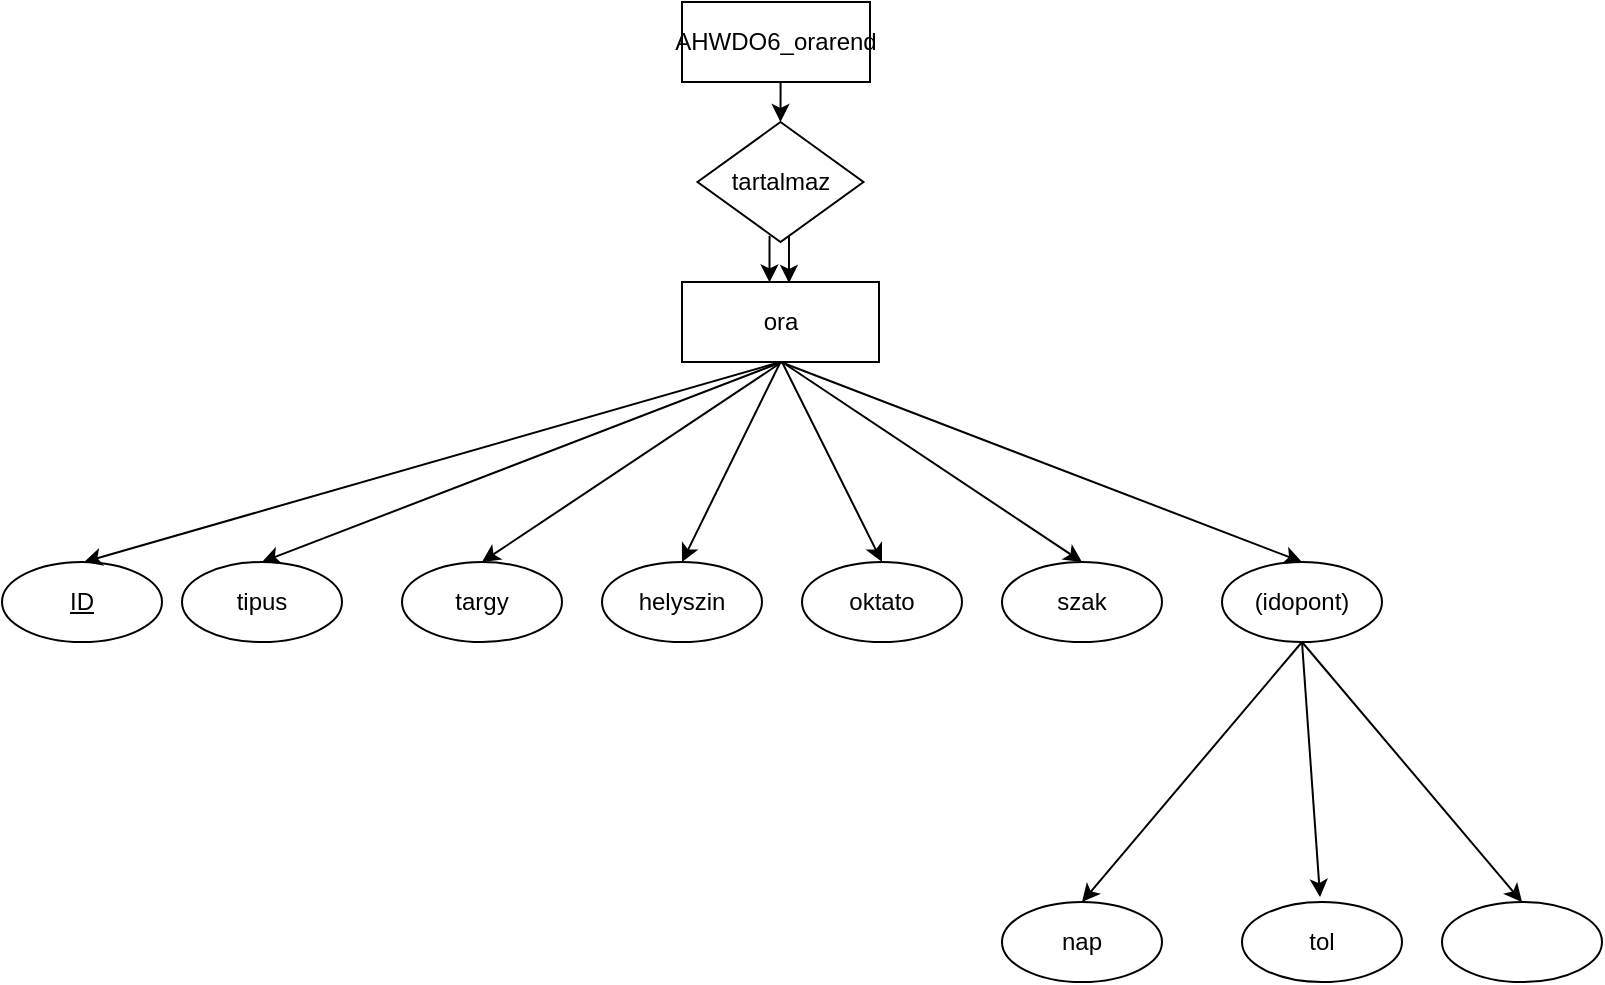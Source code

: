 <mxfile version="26.1.0">
  <diagram name="1 oldal" id="RwQwfzgpPS_8S1Amebba">
    <mxGraphModel dx="1033" dy="465" grid="1" gridSize="10" guides="1" tooltips="1" connect="1" arrows="1" fold="1" page="1" pageScale="1" pageWidth="827" pageHeight="1169" math="0" shadow="0">
      <root>
        <mxCell id="0" />
        <mxCell id="1" parent="0" />
        <mxCell id="Ajomx326fRMmlN7Pyihh-15" style="edgeStyle=orthogonalEdgeStyle;rounded=0;orthogonalLoop=1;jettySize=auto;html=1;exitX=0.5;exitY=1;exitDx=0;exitDy=0;entryX=0.5;entryY=0;entryDx=0;entryDy=0;" edge="1" parent="1" source="Ajomx326fRMmlN7Pyihh-1" target="Ajomx326fRMmlN7Pyihh-2">
          <mxGeometry relative="1" as="geometry" />
        </mxCell>
        <mxCell id="Ajomx326fRMmlN7Pyihh-1" value="AHWDO6_orarend" style="rounded=0;whiteSpace=wrap;html=1;" vertex="1" parent="1">
          <mxGeometry x="380" y="20" width="94" height="40" as="geometry" />
        </mxCell>
        <mxCell id="Ajomx326fRMmlN7Pyihh-16" style="edgeStyle=orthogonalEdgeStyle;rounded=0;orthogonalLoop=1;jettySize=auto;html=1;exitX=0.551;exitY=0.952;exitDx=0;exitDy=0;entryX=0.543;entryY=0.012;entryDx=0;entryDy=0;exitPerimeter=0;entryPerimeter=0;" edge="1" parent="1" source="Ajomx326fRMmlN7Pyihh-2" target="Ajomx326fRMmlN7Pyihh-3">
          <mxGeometry relative="1" as="geometry" />
        </mxCell>
        <mxCell id="Ajomx326fRMmlN7Pyihh-2" value="tartalmaz" style="rhombus;whiteSpace=wrap;html=1;" vertex="1" parent="1">
          <mxGeometry x="387.75" y="80" width="83" height="60" as="geometry" />
        </mxCell>
        <mxCell id="Ajomx326fRMmlN7Pyihh-3" value="ora" style="rounded=0;whiteSpace=wrap;html=1;" vertex="1" parent="1">
          <mxGeometry x="380" y="160" width="98.5" height="40" as="geometry" />
        </mxCell>
        <mxCell id="Ajomx326fRMmlN7Pyihh-4" value="&lt;u&gt;ID&lt;/u&gt;" style="ellipse;whiteSpace=wrap;html=1;" vertex="1" parent="1">
          <mxGeometry x="40" y="300" width="80" height="40" as="geometry" />
        </mxCell>
        <mxCell id="Ajomx326fRMmlN7Pyihh-5" value="tipus" style="ellipse;whiteSpace=wrap;html=1;" vertex="1" parent="1">
          <mxGeometry x="130" y="300" width="80" height="40" as="geometry" />
        </mxCell>
        <mxCell id="Ajomx326fRMmlN7Pyihh-6" value="targy" style="ellipse;whiteSpace=wrap;html=1;" vertex="1" parent="1">
          <mxGeometry x="240" y="300" width="80" height="40" as="geometry" />
        </mxCell>
        <mxCell id="Ajomx326fRMmlN7Pyihh-7" value="(idopont)" style="ellipse;whiteSpace=wrap;html=1;" vertex="1" parent="1">
          <mxGeometry x="650" y="300" width="80" height="40" as="geometry" />
        </mxCell>
        <mxCell id="Ajomx326fRMmlN7Pyihh-8" value="szak" style="ellipse;whiteSpace=wrap;html=1;" vertex="1" parent="1">
          <mxGeometry x="540" y="300" width="80" height="40" as="geometry" />
        </mxCell>
        <mxCell id="Ajomx326fRMmlN7Pyihh-9" value="oktato" style="ellipse;whiteSpace=wrap;html=1;" vertex="1" parent="1">
          <mxGeometry x="440" y="300" width="80" height="40" as="geometry" />
        </mxCell>
        <mxCell id="Ajomx326fRMmlN7Pyihh-10" value="helyszin" style="ellipse;whiteSpace=wrap;html=1;" vertex="1" parent="1">
          <mxGeometry x="340" y="300" width="80" height="40" as="geometry" />
        </mxCell>
        <mxCell id="Ajomx326fRMmlN7Pyihh-11" value="" style="ellipse;whiteSpace=wrap;html=1;" vertex="1" parent="1">
          <mxGeometry x="760" y="470" width="80" height="40" as="geometry" />
        </mxCell>
        <mxCell id="Ajomx326fRMmlN7Pyihh-12" value="tol" style="ellipse;whiteSpace=wrap;html=1;" vertex="1" parent="1">
          <mxGeometry x="660" y="470" width="80" height="40" as="geometry" />
        </mxCell>
        <mxCell id="Ajomx326fRMmlN7Pyihh-13" value="nap" style="ellipse;whiteSpace=wrap;html=1;" vertex="1" parent="1">
          <mxGeometry x="540" y="470" width="80" height="40" as="geometry" />
        </mxCell>
        <mxCell id="Ajomx326fRMmlN7Pyihh-18" value="" style="endArrow=classic;html=1;rounded=0;entryX=0.444;entryY=0.005;entryDx=0;entryDy=0;exitX=0.434;exitY=0.947;exitDx=0;exitDy=0;entryPerimeter=0;exitPerimeter=0;" edge="1" parent="1" source="Ajomx326fRMmlN7Pyihh-2" target="Ajomx326fRMmlN7Pyihh-3">
          <mxGeometry width="50" height="50" relative="1" as="geometry">
            <mxPoint x="424" y="140" as="sourcePoint" />
            <mxPoint x="474" y="80" as="targetPoint" />
          </mxGeometry>
        </mxCell>
        <mxCell id="Ajomx326fRMmlN7Pyihh-21" value="" style="endArrow=classic;html=1;rounded=0;entryX=0.5;entryY=0;entryDx=0;entryDy=0;exitX=0.5;exitY=1;exitDx=0;exitDy=0;" edge="1" parent="1" source="Ajomx326fRMmlN7Pyihh-3">
          <mxGeometry width="50" height="50" relative="1" as="geometry">
            <mxPoint x="421" y="220" as="sourcePoint" />
            <mxPoint x="81" y="300" as="targetPoint" />
          </mxGeometry>
        </mxCell>
        <mxCell id="Ajomx326fRMmlN7Pyihh-22" value="" style="endArrow=classic;html=1;rounded=0;entryX=0.5;entryY=0;entryDx=0;entryDy=0;" edge="1" parent="1" target="Ajomx326fRMmlN7Pyihh-5">
          <mxGeometry width="50" height="50" relative="1" as="geometry">
            <mxPoint x="430" y="200" as="sourcePoint" />
            <mxPoint x="430" y="240" as="targetPoint" />
          </mxGeometry>
        </mxCell>
        <mxCell id="Ajomx326fRMmlN7Pyihh-23" value="" style="endArrow=classic;html=1;rounded=0;entryX=0.5;entryY=0;entryDx=0;entryDy=0;" edge="1" parent="1" target="Ajomx326fRMmlN7Pyihh-6">
          <mxGeometry width="50" height="50" relative="1" as="geometry">
            <mxPoint x="430" y="200" as="sourcePoint" />
            <mxPoint x="430" y="220" as="targetPoint" />
          </mxGeometry>
        </mxCell>
        <mxCell id="Ajomx326fRMmlN7Pyihh-24" value="" style="endArrow=classic;html=1;rounded=0;entryX=0.5;entryY=0;entryDx=0;entryDy=0;exitX=0.5;exitY=1;exitDx=0;exitDy=0;" edge="1" parent="1" source="Ajomx326fRMmlN7Pyihh-3" target="Ajomx326fRMmlN7Pyihh-10">
          <mxGeometry width="50" height="50" relative="1" as="geometry">
            <mxPoint x="380" y="270" as="sourcePoint" />
            <mxPoint x="430" y="220" as="targetPoint" />
          </mxGeometry>
        </mxCell>
        <mxCell id="Ajomx326fRMmlN7Pyihh-25" value="" style="endArrow=classic;html=1;rounded=0;entryX=0.5;entryY=0;entryDx=0;entryDy=0;" edge="1" parent="1" target="Ajomx326fRMmlN7Pyihh-9">
          <mxGeometry width="50" height="50" relative="1" as="geometry">
            <mxPoint x="430" y="200" as="sourcePoint" />
            <mxPoint x="430" y="220" as="targetPoint" />
          </mxGeometry>
        </mxCell>
        <mxCell id="Ajomx326fRMmlN7Pyihh-26" value="" style="endArrow=classic;html=1;rounded=0;entryX=0.5;entryY=0;entryDx=0;entryDy=0;" edge="1" parent="1" target="Ajomx326fRMmlN7Pyihh-8">
          <mxGeometry width="50" height="50" relative="1" as="geometry">
            <mxPoint x="430" y="200" as="sourcePoint" />
            <mxPoint x="630" y="220" as="targetPoint" />
          </mxGeometry>
        </mxCell>
        <mxCell id="Ajomx326fRMmlN7Pyihh-27" value="" style="endArrow=classic;html=1;rounded=0;entryX=0.5;entryY=0;entryDx=0;entryDy=0;exitX=0.5;exitY=1;exitDx=0;exitDy=0;" edge="1" parent="1" source="Ajomx326fRMmlN7Pyihh-3" target="Ajomx326fRMmlN7Pyihh-7">
          <mxGeometry width="50" height="50" relative="1" as="geometry">
            <mxPoint x="580" y="270" as="sourcePoint" />
            <mxPoint x="630" y="220" as="targetPoint" />
          </mxGeometry>
        </mxCell>
        <mxCell id="Ajomx326fRMmlN7Pyihh-28" value="" style="endArrow=classic;html=1;rounded=0;entryX=0.5;entryY=0;entryDx=0;entryDy=0;exitX=0.5;exitY=1;exitDx=0;exitDy=0;" edge="1" parent="1" source="Ajomx326fRMmlN7Pyihh-7" target="Ajomx326fRMmlN7Pyihh-13">
          <mxGeometry width="50" height="50" relative="1" as="geometry">
            <mxPoint x="580" y="450" as="sourcePoint" />
            <mxPoint x="630" y="400" as="targetPoint" />
          </mxGeometry>
        </mxCell>
        <mxCell id="Ajomx326fRMmlN7Pyihh-29" value="" style="endArrow=classic;html=1;rounded=0;entryX=0.488;entryY=-0.061;entryDx=0;entryDy=0;entryPerimeter=0;exitX=0.5;exitY=1;exitDx=0;exitDy=0;" edge="1" parent="1" source="Ajomx326fRMmlN7Pyihh-7" target="Ajomx326fRMmlN7Pyihh-12">
          <mxGeometry width="50" height="50" relative="1" as="geometry">
            <mxPoint x="580" y="450" as="sourcePoint" />
            <mxPoint x="630" y="400" as="targetPoint" />
          </mxGeometry>
        </mxCell>
        <mxCell id="Ajomx326fRMmlN7Pyihh-30" value="" style="endArrow=classic;html=1;rounded=0;entryX=0.5;entryY=0;entryDx=0;entryDy=0;exitX=0.5;exitY=1;exitDx=0;exitDy=0;" edge="1" parent="1" source="Ajomx326fRMmlN7Pyihh-7" target="Ajomx326fRMmlN7Pyihh-11">
          <mxGeometry width="50" height="50" relative="1" as="geometry">
            <mxPoint x="580" y="450" as="sourcePoint" />
            <mxPoint x="630" y="400" as="targetPoint" />
          </mxGeometry>
        </mxCell>
      </root>
    </mxGraphModel>
  </diagram>
</mxfile>
